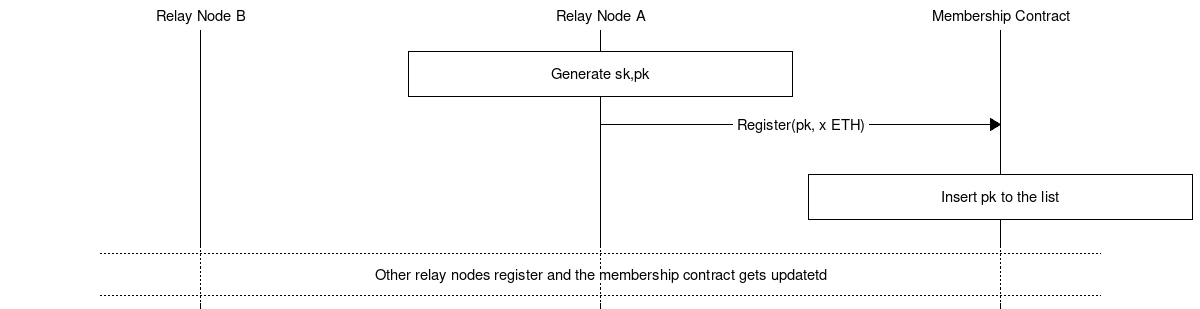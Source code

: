 # Sequence diagram for RLN Relay protocol (registration)
msc {
  hscale = "2";

  d [label = "Relay Node B"], a [label = "Relay Node A"],b [label = "Membership Contract"];
  # a rbox a [label="Relay Node A"], 
  # b note b [label="Membership Contract"],
  # d rbox d [label = "Relay Node B"];
  |||;

  a box a [ label=" \n Generate sk,pk \n "] ;
  a=>b [ label = " \n Register(pk, x ETH) \n " ] ;
  |||;

  b box b [label=" \n Insert pk to the list \n  "];
  //|||;
  //b=>a [ label = "index"];
  |||;
  ...,  ---;
  ...   [ label = "Other relay nodes register and the membership contract gets updatetd" ];
  ...,  ---;
  # a=>b [ label = "getRoot()" ] ;
  # b box b [label="  \n  root: Get the current root\n  "];
  # b=>a [ label = "root"];

  # ...,  ---  [ label = "    " ];

  # a=>b [ label = "getAuthPath(index)" ] ;
  # b box b [label="  \n  authPath: Calculate the authentication path of the leaf with the given index and based on the current tree\n  "];

  # b=>a [ label = "authPath"];
}